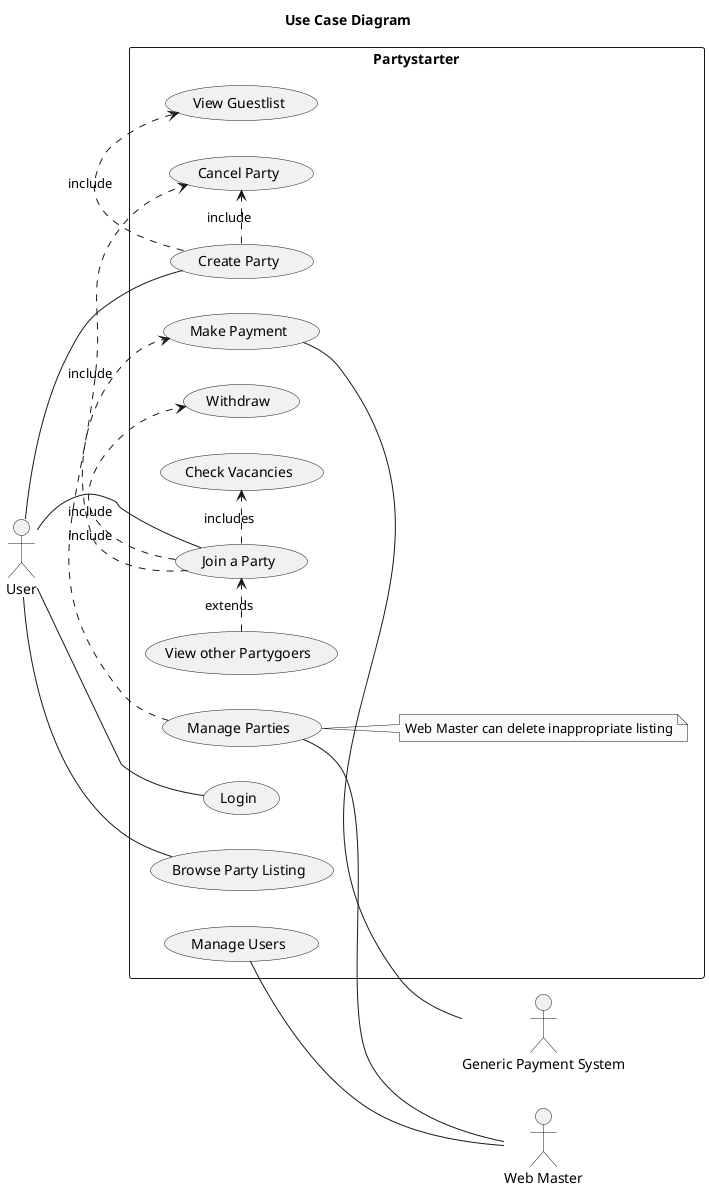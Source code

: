 @startuml
title Use Case Diagram

actor :User: as U
actor :Web Master: as W
actor :Generic Payment System: as P


left to right direction
skinparam monochrome true
skinparam packageStyle rectangle
rectangle (Partystarter){

    U -- (Login)
    U -- (Create Party)
    (Create Party) .> (View Guestlist) : include
    (Create Party) .> (Cancel Party) : include
    U -- (Join a Party)
    (Join a Party) .>  (Make Payment) : include
    (Make Payment) -- P
    (Join a Party) .> (Withdraw) : include
    (View other Partygoers) .> (Join a Party) : extends
    (Join a Party) .> (Check Vacancies) : includes
    U -- (Browse Party Listing)

    (Manage Users) -- W
    (Manage Parties) -- W
    (Manage Parties) .> (Cancel Party) : include
    note right of (Manage Parties)
        Web Master can delete inappropriate listing
    end note

}

@enduml
